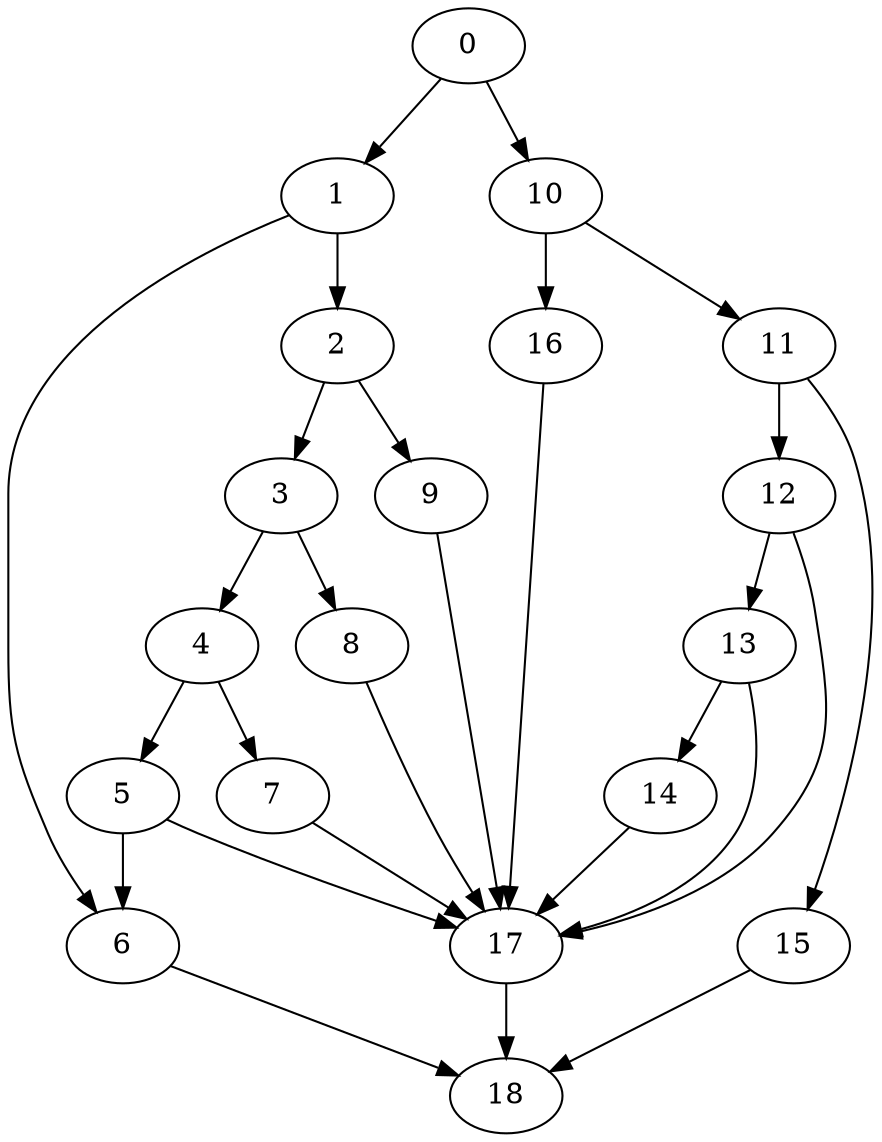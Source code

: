 digraph {
	0
	1
	2
	3
	4
	5
	6
	7
	8
	9
	10
	11
	12
	13
	14
	15
	16
	17
	18
	2 -> 3
	1 -> 6
	5 -> 6
	3 -> 8
	11 -> 15
	16 -> 17
	5 -> 17
	7 -> 17
	8 -> 17
	9 -> 17
	12 -> 17
	13 -> 17
	14 -> 17
	15 -> 18
	17 -> 18
	6 -> 18
	0 -> 1
	3 -> 4
	4 -> 5
	2 -> 9
	13 -> 14
	0 -> 10
	11 -> 12
	1 -> 2
	4 -> 7
	10 -> 11
	12 -> 13
	10 -> 16
}
